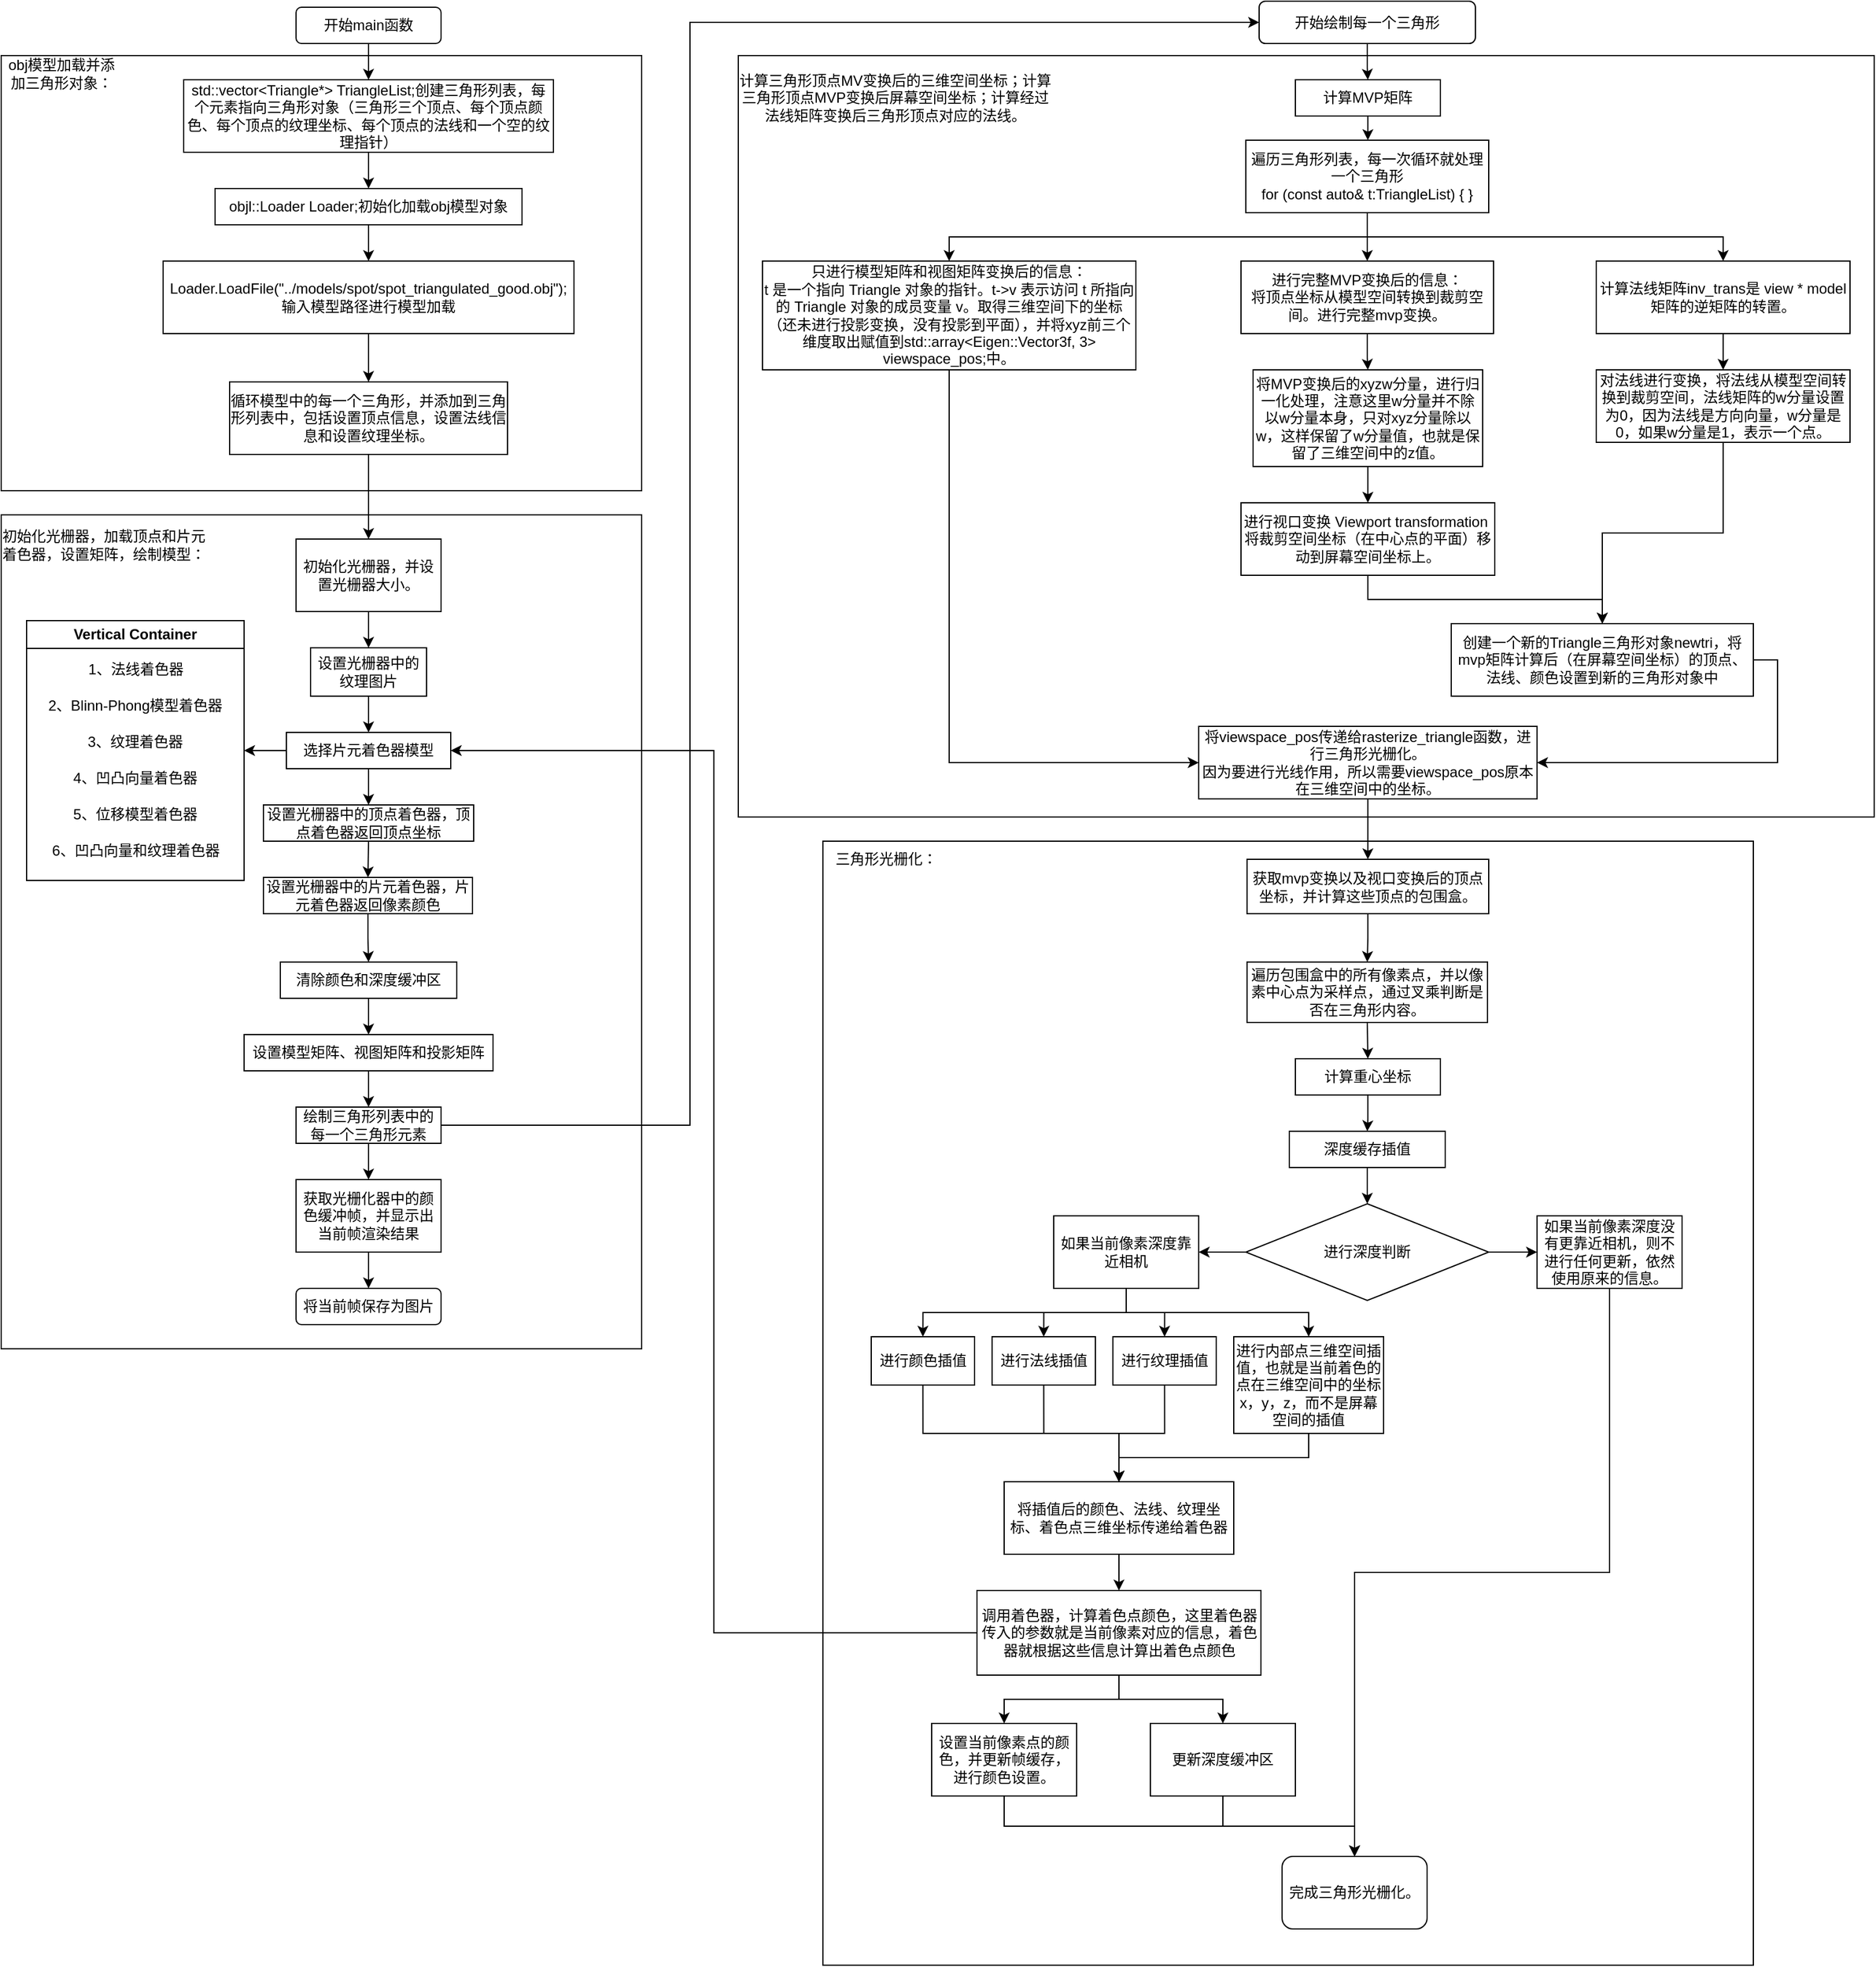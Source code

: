 <mxfile version="24.7.17">
  <diagram name="第 1 页" id="s_1bd77TlR2pcKn1TW20">
    <mxGraphModel dx="2625" dy="1553" grid="1" gridSize="10" guides="1" tooltips="1" connect="1" arrows="1" fold="1" page="1" pageScale="1" pageWidth="827" pageHeight="1169" math="0" shadow="0">
      <root>
        <mxCell id="0" />
        <mxCell id="1" parent="0" />
        <mxCell id="7lfqlSoi9tvCAEJJuLmN-120" value="" style="rounded=0;whiteSpace=wrap;html=1;" parent="1" vertex="1">
          <mxGeometry x="790" y="710" width="770" height="930" as="geometry" />
        </mxCell>
        <mxCell id="7lfqlSoi9tvCAEJJuLmN-125" value="" style="rounded=0;whiteSpace=wrap;html=1;" parent="1" vertex="1">
          <mxGeometry x="720" y="60" width="940" height="630" as="geometry" />
        </mxCell>
        <mxCell id="7lfqlSoi9tvCAEJJuLmN-39" value="" style="rounded=0;whiteSpace=wrap;html=1;" parent="1" vertex="1">
          <mxGeometry x="110" y="440" width="530" height="690" as="geometry" />
        </mxCell>
        <mxCell id="7lfqlSoi9tvCAEJJuLmN-14" value="" style="rounded=0;whiteSpace=wrap;html=1;" parent="1" vertex="1">
          <mxGeometry x="110" y="60" width="530" height="360" as="geometry" />
        </mxCell>
        <mxCell id="7lfqlSoi9tvCAEJJuLmN-7" style="edgeStyle=orthogonalEdgeStyle;rounded=0;orthogonalLoop=1;jettySize=auto;html=1;exitX=0.5;exitY=1;exitDx=0;exitDy=0;entryX=0.5;entryY=0;entryDx=0;entryDy=0;" parent="1" source="7lfqlSoi9tvCAEJJuLmN-4" target="7lfqlSoi9tvCAEJJuLmN-6" edge="1">
          <mxGeometry relative="1" as="geometry" />
        </mxCell>
        <mxCell id="7lfqlSoi9tvCAEJJuLmN-4" value="&lt;p&gt;&lt;span style=&quot;background-color: initial;&quot;&gt;std::vector&amp;lt;Triangle*&amp;gt; TriangleList;&lt;/span&gt;&lt;font face=&quot;Helvetica&quot;&gt;创建三角形列表，每个元素指向三角形对象（三角形三个顶点、每个顶点颜色、每个顶点的纹理坐标、每个顶点的法线和一个空的纹理指针）&lt;/font&gt;&lt;/p&gt;" style="rounded=0;whiteSpace=wrap;html=1;" parent="1" vertex="1">
          <mxGeometry x="261" y="80" width="306" height="60" as="geometry" />
        </mxCell>
        <mxCell id="7lfqlSoi9tvCAEJJuLmN-9" style="edgeStyle=orthogonalEdgeStyle;rounded=0;orthogonalLoop=1;jettySize=auto;html=1;exitX=0.5;exitY=1;exitDx=0;exitDy=0;" parent="1" source="7lfqlSoi9tvCAEJJuLmN-6" target="7lfqlSoi9tvCAEJJuLmN-8" edge="1">
          <mxGeometry relative="1" as="geometry" />
        </mxCell>
        <mxCell id="7lfqlSoi9tvCAEJJuLmN-6" value="objl::Loader Loader;初始化加载obj模型对象" style="rounded=0;whiteSpace=wrap;html=1;" parent="1" vertex="1">
          <mxGeometry x="287" y="170" width="254" height="30" as="geometry" />
        </mxCell>
        <mxCell id="7lfqlSoi9tvCAEJJuLmN-12" style="edgeStyle=orthogonalEdgeStyle;rounded=0;orthogonalLoop=1;jettySize=auto;html=1;exitX=0.5;exitY=1;exitDx=0;exitDy=0;entryX=0.5;entryY=0;entryDx=0;entryDy=0;" parent="1" source="7lfqlSoi9tvCAEJJuLmN-8" target="7lfqlSoi9tvCAEJJuLmN-11" edge="1">
          <mxGeometry relative="1" as="geometry" />
        </mxCell>
        <mxCell id="7lfqlSoi9tvCAEJJuLmN-8" value="Loader.LoadFile(&quot;../models/spot/spot_triangulated_good.obj&quot;);输入模型路径进行模型加载" style="rounded=0;whiteSpace=wrap;html=1;" parent="1" vertex="1">
          <mxGeometry x="244" y="230" width="340" height="60" as="geometry" />
        </mxCell>
        <mxCell id="7lfqlSoi9tvCAEJJuLmN-17" style="edgeStyle=orthogonalEdgeStyle;rounded=0;orthogonalLoop=1;jettySize=auto;html=1;exitX=0.5;exitY=1;exitDx=0;exitDy=0;" parent="1" source="7lfqlSoi9tvCAEJJuLmN-11" target="7lfqlSoi9tvCAEJJuLmN-16" edge="1">
          <mxGeometry relative="1" as="geometry" />
        </mxCell>
        <mxCell id="7lfqlSoi9tvCAEJJuLmN-11" value="循环模型中的每一个三角形，并添加到三角形列表中，包括设置顶点信息，设置法线信息和设置纹理坐标。" style="rounded=0;whiteSpace=wrap;html=1;" parent="1" vertex="1">
          <mxGeometry x="299" y="330" width="230" height="60" as="geometry" />
        </mxCell>
        <mxCell id="7lfqlSoi9tvCAEJJuLmN-15" value="obj模型加载并添加三角形对象：" style="text;html=1;align=center;verticalAlign=middle;whiteSpace=wrap;rounded=0;" parent="1" vertex="1">
          <mxGeometry x="110" y="60" width="100" height="30" as="geometry" />
        </mxCell>
        <mxCell id="7lfqlSoi9tvCAEJJuLmN-20" style="edgeStyle=orthogonalEdgeStyle;rounded=0;orthogonalLoop=1;jettySize=auto;html=1;exitX=0.5;exitY=1;exitDx=0;exitDy=0;entryX=0.5;entryY=0;entryDx=0;entryDy=0;" parent="1" source="7lfqlSoi9tvCAEJJuLmN-16" target="7lfqlSoi9tvCAEJJuLmN-18" edge="1">
          <mxGeometry relative="1" as="geometry" />
        </mxCell>
        <mxCell id="7lfqlSoi9tvCAEJJuLmN-16" value="初始化光栅器，并设置光栅器大小。" style="rounded=0;whiteSpace=wrap;html=1;" parent="1" vertex="1">
          <mxGeometry x="354" y="460" width="120" height="60" as="geometry" />
        </mxCell>
        <mxCell id="7lfqlSoi9tvCAEJJuLmN-22" style="edgeStyle=orthogonalEdgeStyle;rounded=0;orthogonalLoop=1;jettySize=auto;html=1;exitX=0.5;exitY=1;exitDx=0;exitDy=0;entryX=0.5;entryY=0;entryDx=0;entryDy=0;" parent="1" source="7lfqlSoi9tvCAEJJuLmN-18" target="7lfqlSoi9tvCAEJJuLmN-21" edge="1">
          <mxGeometry relative="1" as="geometry" />
        </mxCell>
        <mxCell id="7lfqlSoi9tvCAEJJuLmN-18" value="设置光栅器中的纹理图片" style="rounded=0;whiteSpace=wrap;html=1;" parent="1" vertex="1">
          <mxGeometry x="366" y="550" width="96" height="40" as="geometry" />
        </mxCell>
        <mxCell id="7lfqlSoi9tvCAEJJuLmN-24" style="edgeStyle=orthogonalEdgeStyle;rounded=0;orthogonalLoop=1;jettySize=auto;html=1;exitX=0.5;exitY=1;exitDx=0;exitDy=0;entryX=0.5;entryY=0;entryDx=0;entryDy=0;" parent="1" source="7lfqlSoi9tvCAEJJuLmN-21" target="7lfqlSoi9tvCAEJJuLmN-23" edge="1">
          <mxGeometry relative="1" as="geometry" />
        </mxCell>
        <mxCell id="cPu3yyrcznolYxdvt_CS-10" style="edgeStyle=orthogonalEdgeStyle;rounded=0;orthogonalLoop=1;jettySize=auto;html=1;exitX=0;exitY=0.5;exitDx=0;exitDy=0;entryX=1;entryY=0.5;entryDx=0;entryDy=0;" edge="1" parent="1" source="7lfqlSoi9tvCAEJJuLmN-21" target="cPu3yyrcznolYxdvt_CS-1">
          <mxGeometry relative="1" as="geometry" />
        </mxCell>
        <mxCell id="7lfqlSoi9tvCAEJJuLmN-21" value="选择片元着色器模型" style="rounded=0;whiteSpace=wrap;html=1;" parent="1" vertex="1">
          <mxGeometry x="346" y="620" width="136" height="30" as="geometry" />
        </mxCell>
        <mxCell id="7lfqlSoi9tvCAEJJuLmN-26" style="edgeStyle=orthogonalEdgeStyle;rounded=0;orthogonalLoop=1;jettySize=auto;html=1;exitX=0.5;exitY=1;exitDx=0;exitDy=0;entryX=0.5;entryY=0;entryDx=0;entryDy=0;" parent="1" source="7lfqlSoi9tvCAEJJuLmN-23" target="7lfqlSoi9tvCAEJJuLmN-25" edge="1">
          <mxGeometry relative="1" as="geometry" />
        </mxCell>
        <mxCell id="7lfqlSoi9tvCAEJJuLmN-23" value="设置光栅器中的顶点着色器，顶点着色器返回顶点坐标" style="rounded=0;whiteSpace=wrap;html=1;" parent="1" vertex="1">
          <mxGeometry x="327" y="680" width="174" height="30" as="geometry" />
        </mxCell>
        <mxCell id="7lfqlSoi9tvCAEJJuLmN-28" style="edgeStyle=orthogonalEdgeStyle;rounded=0;orthogonalLoop=1;jettySize=auto;html=1;exitX=0.5;exitY=1;exitDx=0;exitDy=0;entryX=0.5;entryY=0;entryDx=0;entryDy=0;" parent="1" source="7lfqlSoi9tvCAEJJuLmN-25" target="7lfqlSoi9tvCAEJJuLmN-27" edge="1">
          <mxGeometry relative="1" as="geometry" />
        </mxCell>
        <mxCell id="7lfqlSoi9tvCAEJJuLmN-25" value="设置光栅器中的片元着色器，片元着色器返回像素颜色" style="rounded=0;whiteSpace=wrap;html=1;" parent="1" vertex="1">
          <mxGeometry x="327" y="740" width="173" height="30" as="geometry" />
        </mxCell>
        <mxCell id="7lfqlSoi9tvCAEJJuLmN-30" style="edgeStyle=orthogonalEdgeStyle;rounded=0;orthogonalLoop=1;jettySize=auto;html=1;exitX=0.5;exitY=1;exitDx=0;exitDy=0;entryX=0.5;entryY=0;entryDx=0;entryDy=0;" parent="1" source="7lfqlSoi9tvCAEJJuLmN-27" target="7lfqlSoi9tvCAEJJuLmN-29" edge="1">
          <mxGeometry relative="1" as="geometry" />
        </mxCell>
        <mxCell id="7lfqlSoi9tvCAEJJuLmN-27" value="清除颜色和深度缓冲区" style="rounded=0;whiteSpace=wrap;html=1;" parent="1" vertex="1">
          <mxGeometry x="341" y="810" width="146" height="30" as="geometry" />
        </mxCell>
        <mxCell id="7lfqlSoi9tvCAEJJuLmN-33" style="edgeStyle=orthogonalEdgeStyle;rounded=0;orthogonalLoop=1;jettySize=auto;html=1;exitX=0.5;exitY=1;exitDx=0;exitDy=0;" parent="1" source="7lfqlSoi9tvCAEJJuLmN-29" target="7lfqlSoi9tvCAEJJuLmN-32" edge="1">
          <mxGeometry relative="1" as="geometry" />
        </mxCell>
        <mxCell id="7lfqlSoi9tvCAEJJuLmN-29" value="设置模型矩阵、视图矩阵和投影矩阵" style="rounded=0;whiteSpace=wrap;html=1;" parent="1" vertex="1">
          <mxGeometry x="311" y="870" width="206" height="30" as="geometry" />
        </mxCell>
        <mxCell id="7lfqlSoi9tvCAEJJuLmN-31" style="edgeStyle=orthogonalEdgeStyle;rounded=0;orthogonalLoop=1;jettySize=auto;html=1;exitX=0.5;exitY=1;exitDx=0;exitDy=0;" parent="1" source="7lfqlSoi9tvCAEJJuLmN-27" target="7lfqlSoi9tvCAEJJuLmN-27" edge="1">
          <mxGeometry relative="1" as="geometry" />
        </mxCell>
        <mxCell id="7lfqlSoi9tvCAEJJuLmN-35" style="edgeStyle=orthogonalEdgeStyle;rounded=0;orthogonalLoop=1;jettySize=auto;html=1;exitX=0.5;exitY=1;exitDx=0;exitDy=0;entryX=0.5;entryY=0;entryDx=0;entryDy=0;" parent="1" source="7lfqlSoi9tvCAEJJuLmN-32" target="7lfqlSoi9tvCAEJJuLmN-34" edge="1">
          <mxGeometry relative="1" as="geometry" />
        </mxCell>
        <mxCell id="7lfqlSoi9tvCAEJJuLmN-123" style="edgeStyle=orthogonalEdgeStyle;rounded=0;orthogonalLoop=1;jettySize=auto;html=1;exitX=1;exitY=0.5;exitDx=0;exitDy=0;entryX=0;entryY=0.5;entryDx=0;entryDy=0;" parent="1" source="7lfqlSoi9tvCAEJJuLmN-32" target="7lfqlSoi9tvCAEJJuLmN-122" edge="1">
          <mxGeometry relative="1" as="geometry">
            <Array as="points">
              <mxPoint x="680" y="945" />
              <mxPoint x="680" y="32" />
            </Array>
          </mxGeometry>
        </mxCell>
        <mxCell id="7lfqlSoi9tvCAEJJuLmN-32" value="绘制三角形列表中的每一个三角形元素" style="rounded=0;whiteSpace=wrap;html=1;" parent="1" vertex="1">
          <mxGeometry x="354" y="930" width="120" height="30" as="geometry" />
        </mxCell>
        <mxCell id="7lfqlSoi9tvCAEJJuLmN-37" style="edgeStyle=orthogonalEdgeStyle;rounded=0;orthogonalLoop=1;jettySize=auto;html=1;exitX=0.5;exitY=1;exitDx=0;exitDy=0;entryX=0.5;entryY=0;entryDx=0;entryDy=0;" parent="1" source="7lfqlSoi9tvCAEJJuLmN-34" target="7lfqlSoi9tvCAEJJuLmN-36" edge="1">
          <mxGeometry relative="1" as="geometry" />
        </mxCell>
        <mxCell id="7lfqlSoi9tvCAEJJuLmN-34" value="获取光栅化器中的颜色缓冲帧，并显示出当前帧渲染结果" style="rounded=0;whiteSpace=wrap;html=1;" parent="1" vertex="1">
          <mxGeometry x="354" y="990" width="120" height="60" as="geometry" />
        </mxCell>
        <mxCell id="7lfqlSoi9tvCAEJJuLmN-36" value="将当前帧保存为图片" style="rounded=1;whiteSpace=wrap;html=1;" parent="1" vertex="1">
          <mxGeometry x="354" y="1080" width="120" height="30" as="geometry" />
        </mxCell>
        <mxCell id="7lfqlSoi9tvCAEJJuLmN-40" value="初始化光栅器，加载顶点和片元着色器，设置矩阵，绘制模型：" style="text;html=1;align=center;verticalAlign=middle;whiteSpace=wrap;rounded=0;" parent="1" vertex="1">
          <mxGeometry x="110" y="440" width="170" height="50" as="geometry" />
        </mxCell>
        <mxCell id="7lfqlSoi9tvCAEJJuLmN-43" style="edgeStyle=orthogonalEdgeStyle;rounded=0;orthogonalLoop=1;jettySize=auto;html=1;exitX=0.5;exitY=1;exitDx=0;exitDy=0;" parent="1" source="7lfqlSoi9tvCAEJJuLmN-41" target="7lfqlSoi9tvCAEJJuLmN-4" edge="1">
          <mxGeometry relative="1" as="geometry" />
        </mxCell>
        <mxCell id="7lfqlSoi9tvCAEJJuLmN-41" value="开始main函数" style="rounded=1;whiteSpace=wrap;html=1;" parent="1" vertex="1">
          <mxGeometry x="354" y="20" width="120" height="30" as="geometry" />
        </mxCell>
        <mxCell id="7lfqlSoi9tvCAEJJuLmN-118" style="edgeStyle=orthogonalEdgeStyle;rounded=0;orthogonalLoop=1;jettySize=auto;html=1;exitX=0.5;exitY=1;exitDx=0;exitDy=0;" parent="1" source="7lfqlSoi9tvCAEJJuLmN-44" target="7lfqlSoi9tvCAEJJuLmN-45" edge="1">
          <mxGeometry relative="1" as="geometry" />
        </mxCell>
        <mxCell id="7lfqlSoi9tvCAEJJuLmN-44" value="计算MVP矩阵" style="rounded=0;whiteSpace=wrap;html=1;" parent="1" vertex="1">
          <mxGeometry x="1181" y="80" width="120" height="30" as="geometry" />
        </mxCell>
        <mxCell id="7lfqlSoi9tvCAEJJuLmN-48" style="edgeStyle=orthogonalEdgeStyle;rounded=0;orthogonalLoop=1;jettySize=auto;html=1;exitX=0.5;exitY=1;exitDx=0;exitDy=0;entryX=0.5;entryY=0;entryDx=0;entryDy=0;" parent="1" source="7lfqlSoi9tvCAEJJuLmN-45" target="7lfqlSoi9tvCAEJJuLmN-47" edge="1">
          <mxGeometry relative="1" as="geometry" />
        </mxCell>
        <mxCell id="7lfqlSoi9tvCAEJJuLmN-59" style="edgeStyle=orthogonalEdgeStyle;rounded=0;orthogonalLoop=1;jettySize=auto;html=1;exitX=0.5;exitY=1;exitDx=0;exitDy=0;entryX=0.5;entryY=0;entryDx=0;entryDy=0;" parent="1" source="7lfqlSoi9tvCAEJJuLmN-45" target="7lfqlSoi9tvCAEJJuLmN-53" edge="1">
          <mxGeometry relative="1" as="geometry" />
        </mxCell>
        <mxCell id="7lfqlSoi9tvCAEJJuLmN-60" style="edgeStyle=orthogonalEdgeStyle;rounded=0;orthogonalLoop=1;jettySize=auto;html=1;exitX=0.5;exitY=1;exitDx=0;exitDy=0;entryX=0.5;entryY=0;entryDx=0;entryDy=0;" parent="1" source="7lfqlSoi9tvCAEJJuLmN-45" target="7lfqlSoi9tvCAEJJuLmN-49" edge="1">
          <mxGeometry relative="1" as="geometry" />
        </mxCell>
        <mxCell id="7lfqlSoi9tvCAEJJuLmN-45" value="遍历三角形列表，每一次循环就处理一个三角形&lt;div&gt;for (const auto&amp;amp; t:TriangleList) { }&lt;br&gt;&lt;/div&gt;" style="rounded=0;whiteSpace=wrap;html=1;" parent="1" vertex="1">
          <mxGeometry x="1140" y="130" width="201" height="60" as="geometry" />
        </mxCell>
        <mxCell id="7lfqlSoi9tvCAEJJuLmN-73" style="edgeStyle=orthogonalEdgeStyle;rounded=0;orthogonalLoop=1;jettySize=auto;html=1;exitX=1;exitY=0.5;exitDx=0;exitDy=0;entryX=1;entryY=0.5;entryDx=0;entryDy=0;" parent="1" source="7lfqlSoi9tvCAEJJuLmN-46" target="7lfqlSoi9tvCAEJJuLmN-70" edge="1">
          <mxGeometry relative="1" as="geometry" />
        </mxCell>
        <mxCell id="7lfqlSoi9tvCAEJJuLmN-46" value="创建一个新的Triangle三角形对象newtri，将mvp矩阵计算后（在屏幕空间坐标）的顶点、法线、颜色设置到新的三角形对象中" style="rounded=0;whiteSpace=wrap;html=1;" parent="1" vertex="1">
          <mxGeometry x="1310" y="530" width="250" height="60" as="geometry" />
        </mxCell>
        <mxCell id="7lfqlSoi9tvCAEJJuLmN-71" style="edgeStyle=orthogonalEdgeStyle;rounded=0;orthogonalLoop=1;jettySize=auto;html=1;exitX=0.5;exitY=1;exitDx=0;exitDy=0;entryX=0;entryY=0.5;entryDx=0;entryDy=0;" parent="1" source="7lfqlSoi9tvCAEJJuLmN-47" target="7lfqlSoi9tvCAEJJuLmN-70" edge="1">
          <mxGeometry relative="1" as="geometry" />
        </mxCell>
        <mxCell id="7lfqlSoi9tvCAEJJuLmN-47" value="只进行模型矩阵和视图矩阵变换后的信息：&lt;br&gt;t 是一个指向 Triangle 对象的指针。t-&amp;gt;v 表示访问 t 所指向的 Triangle 对象的成员变量 v。取得三维空间下的坐标（还未进行投影变换，没有投影到平面），并将xyz前三个维度取出赋值到std::array&amp;lt;Eigen::Vector3f, 3&amp;gt; viewspace_pos;中。" style="rounded=0;whiteSpace=wrap;html=1;" parent="1" vertex="1">
          <mxGeometry x="740" y="230" width="309" height="90" as="geometry" />
        </mxCell>
        <mxCell id="7lfqlSoi9tvCAEJJuLmN-61" style="edgeStyle=orthogonalEdgeStyle;rounded=0;orthogonalLoop=1;jettySize=auto;html=1;exitX=0.5;exitY=1;exitDx=0;exitDy=0;" parent="1" source="7lfqlSoi9tvCAEJJuLmN-49" target="7lfqlSoi9tvCAEJJuLmN-51" edge="1">
          <mxGeometry relative="1" as="geometry" />
        </mxCell>
        <mxCell id="7lfqlSoi9tvCAEJJuLmN-49" value="进行完整MVP变换后的信息：&lt;br&gt;将顶点坐标从模型空间转换到裁剪空间。进行完整mvp变换。" style="rounded=0;whiteSpace=wrap;html=1;" parent="1" vertex="1">
          <mxGeometry x="1136" y="230" width="209" height="60" as="geometry" />
        </mxCell>
        <mxCell id="7lfqlSoi9tvCAEJJuLmN-65" style="edgeStyle=orthogonalEdgeStyle;rounded=0;orthogonalLoop=1;jettySize=auto;html=1;exitX=0.5;exitY=1;exitDx=0;exitDy=0;entryX=0.5;entryY=0;entryDx=0;entryDy=0;" parent="1" source="7lfqlSoi9tvCAEJJuLmN-51" target="7lfqlSoi9tvCAEJJuLmN-64" edge="1">
          <mxGeometry relative="1" as="geometry" />
        </mxCell>
        <mxCell id="7lfqlSoi9tvCAEJJuLmN-51" value="将MVP变换后的xyzw分量，进行归一化处理，注意这里w分量并不除以w分量本身，只对xyz分量除以w，这样保留了w分量值，也就是保留了三维空间中的z值。" style="rounded=0;whiteSpace=wrap;html=1;" parent="1" vertex="1">
          <mxGeometry x="1146" y="320" width="190" height="80" as="geometry" />
        </mxCell>
        <mxCell id="7lfqlSoi9tvCAEJJuLmN-63" style="edgeStyle=orthogonalEdgeStyle;rounded=0;orthogonalLoop=1;jettySize=auto;html=1;exitX=0.5;exitY=1;exitDx=0;exitDy=0;" parent="1" source="7lfqlSoi9tvCAEJJuLmN-53" target="7lfqlSoi9tvCAEJJuLmN-55" edge="1">
          <mxGeometry relative="1" as="geometry" />
        </mxCell>
        <mxCell id="7lfqlSoi9tvCAEJJuLmN-53" value="计算法线矩阵inv_trans是 view * model 矩阵的逆矩阵的转置。" style="rounded=0;whiteSpace=wrap;html=1;" parent="1" vertex="1">
          <mxGeometry x="1430" y="230" width="210" height="60" as="geometry" />
        </mxCell>
        <mxCell id="7lfqlSoi9tvCAEJJuLmN-69" style="edgeStyle=orthogonalEdgeStyle;rounded=0;orthogonalLoop=1;jettySize=auto;html=1;exitX=0.5;exitY=1;exitDx=0;exitDy=0;entryX=0.5;entryY=0;entryDx=0;entryDy=0;" parent="1" source="7lfqlSoi9tvCAEJJuLmN-55" target="7lfqlSoi9tvCAEJJuLmN-46" edge="1">
          <mxGeometry relative="1" as="geometry" />
        </mxCell>
        <mxCell id="7lfqlSoi9tvCAEJJuLmN-55" value="对法线进行变换，将法线从模型空间转换到裁剪空间，法线矩阵的w分量设置为0，因为法线是方向向量，w分量是0，如果w分量是1，表示一个点。" style="rounded=0;whiteSpace=wrap;html=1;" parent="1" vertex="1">
          <mxGeometry x="1430" y="320" width="210" height="60" as="geometry" />
        </mxCell>
        <mxCell id="7lfqlSoi9tvCAEJJuLmN-66" style="edgeStyle=orthogonalEdgeStyle;rounded=0;orthogonalLoop=1;jettySize=auto;html=1;exitX=0.5;exitY=1;exitDx=0;exitDy=0;" parent="1" source="7lfqlSoi9tvCAEJJuLmN-64" target="7lfqlSoi9tvCAEJJuLmN-46" edge="1">
          <mxGeometry relative="1" as="geometry" />
        </mxCell>
        <mxCell id="7lfqlSoi9tvCAEJJuLmN-64" value="进行视口变换 Viewport transformation&amp;nbsp;&lt;div&gt;将裁剪空间坐标（在中心点的平面）移动到屏幕空间坐标上。&lt;/div&gt;" style="rounded=0;whiteSpace=wrap;html=1;" parent="1" vertex="1">
          <mxGeometry x="1136" y="430" width="210" height="60" as="geometry" />
        </mxCell>
        <mxCell id="7lfqlSoi9tvCAEJJuLmN-75" style="edgeStyle=orthogonalEdgeStyle;rounded=0;orthogonalLoop=1;jettySize=auto;html=1;exitX=0.5;exitY=1;exitDx=0;exitDy=0;entryX=0.5;entryY=0;entryDx=0;entryDy=0;" parent="1" source="7lfqlSoi9tvCAEJJuLmN-70" target="7lfqlSoi9tvCAEJJuLmN-74" edge="1">
          <mxGeometry relative="1" as="geometry" />
        </mxCell>
        <mxCell id="7lfqlSoi9tvCAEJJuLmN-70" value="将viewspace_pos传递给rasterize_triangle函数，进行三角形光栅化。&lt;div&gt;因为要进行光线作用，所以需要viewspace_pos原本在三维空间中的坐标。&lt;/div&gt;" style="rounded=0;whiteSpace=wrap;html=1;" parent="1" vertex="1">
          <mxGeometry x="1101" y="615" width="280" height="60" as="geometry" />
        </mxCell>
        <mxCell id="7lfqlSoi9tvCAEJJuLmN-78" style="edgeStyle=orthogonalEdgeStyle;rounded=0;orthogonalLoop=1;jettySize=auto;html=1;exitX=0.5;exitY=1;exitDx=0;exitDy=0;" parent="1" source="7lfqlSoi9tvCAEJJuLmN-74" target="7lfqlSoi9tvCAEJJuLmN-77" edge="1">
          <mxGeometry relative="1" as="geometry" />
        </mxCell>
        <mxCell id="7lfqlSoi9tvCAEJJuLmN-74" value="获取mvp变换以及视口变换后的顶点坐标，并计算这些顶点的包围盒。" style="rounded=0;whiteSpace=wrap;html=1;" parent="1" vertex="1">
          <mxGeometry x="1141" y="725" width="200" height="45" as="geometry" />
        </mxCell>
        <mxCell id="7lfqlSoi9tvCAEJJuLmN-80" style="edgeStyle=orthogonalEdgeStyle;rounded=0;orthogonalLoop=1;jettySize=auto;html=1;exitX=0.5;exitY=1;exitDx=0;exitDy=0;entryX=0.5;entryY=0;entryDx=0;entryDy=0;" parent="1" source="7lfqlSoi9tvCAEJJuLmN-77" target="7lfqlSoi9tvCAEJJuLmN-79" edge="1">
          <mxGeometry relative="1" as="geometry" />
        </mxCell>
        <mxCell id="7lfqlSoi9tvCAEJJuLmN-77" value="遍历包围盒中的所有像素点，并以像素中心点为采样点，通过叉乘判断是否在三角形内容。" style="rounded=0;whiteSpace=wrap;html=1;" parent="1" vertex="1">
          <mxGeometry x="1141" y="810" width="199" height="50" as="geometry" />
        </mxCell>
        <mxCell id="7lfqlSoi9tvCAEJJuLmN-83" style="edgeStyle=orthogonalEdgeStyle;rounded=0;orthogonalLoop=1;jettySize=auto;html=1;exitX=0.5;exitY=1;exitDx=0;exitDy=0;" parent="1" source="7lfqlSoi9tvCAEJJuLmN-79" target="7lfqlSoi9tvCAEJJuLmN-81" edge="1">
          <mxGeometry relative="1" as="geometry" />
        </mxCell>
        <mxCell id="7lfqlSoi9tvCAEJJuLmN-79" value="计算重心坐标" style="rounded=0;whiteSpace=wrap;html=1;" parent="1" vertex="1">
          <mxGeometry x="1181" y="890" width="120" height="30" as="geometry" />
        </mxCell>
        <mxCell id="7lfqlSoi9tvCAEJJuLmN-86" style="edgeStyle=orthogonalEdgeStyle;rounded=0;orthogonalLoop=1;jettySize=auto;html=1;exitX=0.5;exitY=1;exitDx=0;exitDy=0;entryX=0.5;entryY=0;entryDx=0;entryDy=0;" parent="1" source="7lfqlSoi9tvCAEJJuLmN-81" target="7lfqlSoi9tvCAEJJuLmN-84" edge="1">
          <mxGeometry relative="1" as="geometry" />
        </mxCell>
        <mxCell id="7lfqlSoi9tvCAEJJuLmN-81" value="深度缓存插值" style="rounded=0;whiteSpace=wrap;html=1;" parent="1" vertex="1">
          <mxGeometry x="1176" y="950" width="129" height="30" as="geometry" />
        </mxCell>
        <mxCell id="7lfqlSoi9tvCAEJJuLmN-87" style="edgeStyle=orthogonalEdgeStyle;rounded=0;orthogonalLoop=1;jettySize=auto;html=1;exitX=0;exitY=0.5;exitDx=0;exitDy=0;entryX=1;entryY=0.5;entryDx=0;entryDy=0;" parent="1" source="7lfqlSoi9tvCAEJJuLmN-84" target="7lfqlSoi9tvCAEJJuLmN-85" edge="1">
          <mxGeometry relative="1" as="geometry" />
        </mxCell>
        <mxCell id="7lfqlSoi9tvCAEJJuLmN-89" style="edgeStyle=orthogonalEdgeStyle;rounded=0;orthogonalLoop=1;jettySize=auto;html=1;exitX=1;exitY=0.5;exitDx=0;exitDy=0;entryX=0;entryY=0.5;entryDx=0;entryDy=0;" parent="1" source="7lfqlSoi9tvCAEJJuLmN-84" target="7lfqlSoi9tvCAEJJuLmN-88" edge="1">
          <mxGeometry relative="1" as="geometry" />
        </mxCell>
        <mxCell id="7lfqlSoi9tvCAEJJuLmN-84" value="进行深度判断" style="rhombus;whiteSpace=wrap;html=1;" parent="1" vertex="1">
          <mxGeometry x="1140" y="1010" width="201" height="80" as="geometry" />
        </mxCell>
        <mxCell id="7lfqlSoi9tvCAEJJuLmN-96" style="edgeStyle=orthogonalEdgeStyle;rounded=0;orthogonalLoop=1;jettySize=auto;html=1;exitX=0.5;exitY=1;exitDx=0;exitDy=0;entryX=0.5;entryY=0;entryDx=0;entryDy=0;" parent="1" source="7lfqlSoi9tvCAEJJuLmN-85" target="7lfqlSoi9tvCAEJJuLmN-90" edge="1">
          <mxGeometry relative="1" as="geometry" />
        </mxCell>
        <mxCell id="7lfqlSoi9tvCAEJJuLmN-97" style="edgeStyle=orthogonalEdgeStyle;rounded=0;orthogonalLoop=1;jettySize=auto;html=1;exitX=0.5;exitY=1;exitDx=0;exitDy=0;entryX=0.5;entryY=0;entryDx=0;entryDy=0;" parent="1" source="7lfqlSoi9tvCAEJJuLmN-85" target="7lfqlSoi9tvCAEJJuLmN-92" edge="1">
          <mxGeometry relative="1" as="geometry" />
        </mxCell>
        <mxCell id="7lfqlSoi9tvCAEJJuLmN-98" style="edgeStyle=orthogonalEdgeStyle;rounded=0;orthogonalLoop=1;jettySize=auto;html=1;exitX=0.5;exitY=1;exitDx=0;exitDy=0;entryX=0.5;entryY=0;entryDx=0;entryDy=0;" parent="1" source="7lfqlSoi9tvCAEJJuLmN-85" target="7lfqlSoi9tvCAEJJuLmN-93" edge="1">
          <mxGeometry relative="1" as="geometry" />
        </mxCell>
        <mxCell id="7lfqlSoi9tvCAEJJuLmN-99" style="edgeStyle=orthogonalEdgeStyle;rounded=0;orthogonalLoop=1;jettySize=auto;html=1;exitX=0.5;exitY=1;exitDx=0;exitDy=0;entryX=0.5;entryY=0;entryDx=0;entryDy=0;" parent="1" source="7lfqlSoi9tvCAEJJuLmN-85" target="7lfqlSoi9tvCAEJJuLmN-94" edge="1">
          <mxGeometry relative="1" as="geometry" />
        </mxCell>
        <mxCell id="7lfqlSoi9tvCAEJJuLmN-85" value="如果当前像素深度靠近相机" style="rounded=0;whiteSpace=wrap;html=1;" parent="1" vertex="1">
          <mxGeometry x="981" y="1020" width="120" height="60" as="geometry" />
        </mxCell>
        <mxCell id="7lfqlSoi9tvCAEJJuLmN-117" style="edgeStyle=orthogonalEdgeStyle;rounded=0;orthogonalLoop=1;jettySize=auto;html=1;exitX=0.5;exitY=1;exitDx=0;exitDy=0;" parent="1" source="7lfqlSoi9tvCAEJJuLmN-88" target="7lfqlSoi9tvCAEJJuLmN-114" edge="1">
          <mxGeometry relative="1" as="geometry" />
        </mxCell>
        <mxCell id="7lfqlSoi9tvCAEJJuLmN-88" value="如果当前像素深度没有更靠近相机，则不进行任何更新，依然使用原来的信息。" style="rounded=0;whiteSpace=wrap;html=1;" parent="1" vertex="1">
          <mxGeometry x="1381" y="1020" width="120" height="60" as="geometry" />
        </mxCell>
        <mxCell id="7lfqlSoi9tvCAEJJuLmN-100" style="edgeStyle=orthogonalEdgeStyle;rounded=0;orthogonalLoop=1;jettySize=auto;html=1;exitX=0.5;exitY=1;exitDx=0;exitDy=0;entryX=0.5;entryY=0;entryDx=0;entryDy=0;" parent="1" source="7lfqlSoi9tvCAEJJuLmN-90" target="7lfqlSoi9tvCAEJJuLmN-95" edge="1">
          <mxGeometry relative="1" as="geometry" />
        </mxCell>
        <mxCell id="7lfqlSoi9tvCAEJJuLmN-90" value="进行颜色插值" style="rounded=0;whiteSpace=wrap;html=1;" parent="1" vertex="1">
          <mxGeometry x="830" y="1120" width="85.5" height="40" as="geometry" />
        </mxCell>
        <mxCell id="7lfqlSoi9tvCAEJJuLmN-101" style="edgeStyle=orthogonalEdgeStyle;rounded=0;orthogonalLoop=1;jettySize=auto;html=1;exitX=0.5;exitY=1;exitDx=0;exitDy=0;entryX=0.5;entryY=0;entryDx=0;entryDy=0;" parent="1" source="7lfqlSoi9tvCAEJJuLmN-92" target="7lfqlSoi9tvCAEJJuLmN-95" edge="1">
          <mxGeometry relative="1" as="geometry" />
        </mxCell>
        <mxCell id="7lfqlSoi9tvCAEJJuLmN-92" value="进行法线插值" style="rounded=0;whiteSpace=wrap;html=1;" parent="1" vertex="1">
          <mxGeometry x="930" y="1120" width="85.5" height="40" as="geometry" />
        </mxCell>
        <mxCell id="7lfqlSoi9tvCAEJJuLmN-102" style="edgeStyle=orthogonalEdgeStyle;rounded=0;orthogonalLoop=1;jettySize=auto;html=1;exitX=0.5;exitY=1;exitDx=0;exitDy=0;" parent="1" source="7lfqlSoi9tvCAEJJuLmN-93" target="7lfqlSoi9tvCAEJJuLmN-95" edge="1">
          <mxGeometry relative="1" as="geometry" />
        </mxCell>
        <mxCell id="7lfqlSoi9tvCAEJJuLmN-93" value="进行纹理插值" style="rounded=0;whiteSpace=wrap;html=1;" parent="1" vertex="1">
          <mxGeometry x="1030" y="1120" width="85.5" height="40" as="geometry" />
        </mxCell>
        <mxCell id="7lfqlSoi9tvCAEJJuLmN-103" style="edgeStyle=orthogonalEdgeStyle;rounded=0;orthogonalLoop=1;jettySize=auto;html=1;exitX=0.5;exitY=1;exitDx=0;exitDy=0;" parent="1" source="7lfqlSoi9tvCAEJJuLmN-94" target="7lfqlSoi9tvCAEJJuLmN-95" edge="1">
          <mxGeometry relative="1" as="geometry" />
        </mxCell>
        <mxCell id="7lfqlSoi9tvCAEJJuLmN-94" value="进行内部点三维空间插值，也就是当前着色的点在三维空间中的坐标x，y，z，而不是屏幕空间的插值" style="rounded=0;whiteSpace=wrap;html=1;" parent="1" vertex="1">
          <mxGeometry x="1130" y="1120" width="124" height="80" as="geometry" />
        </mxCell>
        <mxCell id="7lfqlSoi9tvCAEJJuLmN-105" style="edgeStyle=orthogonalEdgeStyle;rounded=0;orthogonalLoop=1;jettySize=auto;html=1;exitX=0.5;exitY=1;exitDx=0;exitDy=0;entryX=0.5;entryY=0;entryDx=0;entryDy=0;" parent="1" source="7lfqlSoi9tvCAEJJuLmN-95" target="7lfqlSoi9tvCAEJJuLmN-104" edge="1">
          <mxGeometry relative="1" as="geometry" />
        </mxCell>
        <mxCell id="7lfqlSoi9tvCAEJJuLmN-95" value="将插值后的颜色、法线、纹理坐标、着色点三维坐标传递给着色器" style="rounded=0;whiteSpace=wrap;html=1;" parent="1" vertex="1">
          <mxGeometry x="940" y="1240" width="190" height="60" as="geometry" />
        </mxCell>
        <mxCell id="7lfqlSoi9tvCAEJJuLmN-107" style="edgeStyle=orthogonalEdgeStyle;rounded=0;orthogonalLoop=1;jettySize=auto;html=1;exitX=0;exitY=0.5;exitDx=0;exitDy=0;entryX=1;entryY=0.5;entryDx=0;entryDy=0;" parent="1" source="7lfqlSoi9tvCAEJJuLmN-104" target="7lfqlSoi9tvCAEJJuLmN-21" edge="1">
          <mxGeometry relative="1" as="geometry" />
        </mxCell>
        <mxCell id="7lfqlSoi9tvCAEJJuLmN-110" style="edgeStyle=orthogonalEdgeStyle;rounded=0;orthogonalLoop=1;jettySize=auto;html=1;exitX=0.5;exitY=1;exitDx=0;exitDy=0;entryX=0.5;entryY=0;entryDx=0;entryDy=0;" parent="1" source="7lfqlSoi9tvCAEJJuLmN-104" target="7lfqlSoi9tvCAEJJuLmN-109" edge="1">
          <mxGeometry relative="1" as="geometry" />
        </mxCell>
        <mxCell id="7lfqlSoi9tvCAEJJuLmN-112" style="edgeStyle=orthogonalEdgeStyle;rounded=0;orthogonalLoop=1;jettySize=auto;html=1;exitX=0.5;exitY=1;exitDx=0;exitDy=0;entryX=0.5;entryY=0;entryDx=0;entryDy=0;" parent="1" source="7lfqlSoi9tvCAEJJuLmN-104" target="7lfqlSoi9tvCAEJJuLmN-111" edge="1">
          <mxGeometry relative="1" as="geometry" />
        </mxCell>
        <mxCell id="7lfqlSoi9tvCAEJJuLmN-104" value="调用着色器，计算着色点颜色，这里着色器传入的参数就是当前像素对应的信息，着色器就根据这些信息计算出着色点颜色" style="rounded=0;whiteSpace=wrap;html=1;" parent="1" vertex="1">
          <mxGeometry x="917.5" y="1330" width="235" height="70" as="geometry" />
        </mxCell>
        <mxCell id="7lfqlSoi9tvCAEJJuLmN-115" style="edgeStyle=orthogonalEdgeStyle;rounded=0;orthogonalLoop=1;jettySize=auto;html=1;exitX=0.5;exitY=1;exitDx=0;exitDy=0;entryX=0.5;entryY=0;entryDx=0;entryDy=0;" parent="1" source="7lfqlSoi9tvCAEJJuLmN-109" target="7lfqlSoi9tvCAEJJuLmN-114" edge="1">
          <mxGeometry relative="1" as="geometry" />
        </mxCell>
        <mxCell id="7lfqlSoi9tvCAEJJuLmN-109" value="设置当前像素点的颜色，并更新帧缓存，进行颜色设置。" style="rounded=0;whiteSpace=wrap;html=1;" parent="1" vertex="1">
          <mxGeometry x="880" y="1440" width="120" height="60" as="geometry" />
        </mxCell>
        <mxCell id="7lfqlSoi9tvCAEJJuLmN-116" style="edgeStyle=orthogonalEdgeStyle;rounded=0;orthogonalLoop=1;jettySize=auto;html=1;exitX=0.5;exitY=1;exitDx=0;exitDy=0;" parent="1" source="7lfqlSoi9tvCAEJJuLmN-111" target="7lfqlSoi9tvCAEJJuLmN-114" edge="1">
          <mxGeometry relative="1" as="geometry" />
        </mxCell>
        <mxCell id="7lfqlSoi9tvCAEJJuLmN-111" value="更新深度缓冲区" style="rounded=0;whiteSpace=wrap;html=1;" parent="1" vertex="1">
          <mxGeometry x="1061" y="1440" width="120" height="60" as="geometry" />
        </mxCell>
        <mxCell id="7lfqlSoi9tvCAEJJuLmN-114" value="完成三角形光栅化。" style="rounded=1;whiteSpace=wrap;html=1;" parent="1" vertex="1">
          <mxGeometry x="1170" y="1550" width="120" height="60" as="geometry" />
        </mxCell>
        <mxCell id="7lfqlSoi9tvCAEJJuLmN-121" value="三角形光栅化：" style="text;html=1;align=center;verticalAlign=middle;whiteSpace=wrap;rounded=0;" parent="1" vertex="1">
          <mxGeometry x="790" y="710" width="105" height="30" as="geometry" />
        </mxCell>
        <mxCell id="7lfqlSoi9tvCAEJJuLmN-124" style="edgeStyle=orthogonalEdgeStyle;rounded=0;orthogonalLoop=1;jettySize=auto;html=1;exitX=0.5;exitY=1;exitDx=0;exitDy=0;" parent="1" source="7lfqlSoi9tvCAEJJuLmN-122" target="7lfqlSoi9tvCAEJJuLmN-44" edge="1">
          <mxGeometry relative="1" as="geometry" />
        </mxCell>
        <mxCell id="7lfqlSoi9tvCAEJJuLmN-122" value="开始绘制每一个三角形" style="rounded=1;whiteSpace=wrap;html=1;" parent="1" vertex="1">
          <mxGeometry x="1151" y="15" width="179" height="35" as="geometry" />
        </mxCell>
        <mxCell id="7lfqlSoi9tvCAEJJuLmN-126" value="计算三角形顶点MV变换后的三维空间坐标；计算三角形顶点MVP变换后屏幕空间坐标；计算经过法线矩阵变换后三角形顶点对应的法线。" style="text;html=1;align=center;verticalAlign=middle;whiteSpace=wrap;rounded=0;" parent="1" vertex="1">
          <mxGeometry x="720" y="60" width="260" height="70" as="geometry" />
        </mxCell>
        <mxCell id="cPu3yyrcznolYxdvt_CS-1" value="Vertical Container" style="swimlane;whiteSpace=wrap;html=1;" vertex="1" parent="1">
          <mxGeometry x="131" y="527.5" width="180" height="215" as="geometry" />
        </mxCell>
        <mxCell id="cPu3yyrcznolYxdvt_CS-2" value="1、法线着色器" style="text;html=1;align=center;verticalAlign=middle;resizable=0;points=[];autosize=1;strokeColor=none;fillColor=none;" vertex="1" parent="cPu3yyrcznolYxdvt_CS-1">
          <mxGeometry x="40" y="25" width="100" height="30" as="geometry" />
        </mxCell>
        <mxCell id="cPu3yyrcznolYxdvt_CS-4" value="2、Blinn-Phong模型着色器" style="text;html=1;align=center;verticalAlign=middle;whiteSpace=wrap;rounded=0;" vertex="1" parent="cPu3yyrcznolYxdvt_CS-1">
          <mxGeometry x="15" y="55" width="150" height="30" as="geometry" />
        </mxCell>
        <mxCell id="cPu3yyrcznolYxdvt_CS-5" value="3、纹理着色器" style="text;html=1;align=center;verticalAlign=middle;whiteSpace=wrap;rounded=0;" vertex="1" parent="cPu3yyrcznolYxdvt_CS-1">
          <mxGeometry x="45" y="85" width="90" height="30" as="geometry" />
        </mxCell>
        <mxCell id="cPu3yyrcznolYxdvt_CS-6" value="4、凹凸向量着色器" style="text;html=1;align=center;verticalAlign=middle;whiteSpace=wrap;rounded=0;" vertex="1" parent="cPu3yyrcznolYxdvt_CS-1">
          <mxGeometry x="35" y="115" width="110" height="30" as="geometry" />
        </mxCell>
        <mxCell id="cPu3yyrcznolYxdvt_CS-7" value="5、位移模型着色器" style="text;html=1;align=center;verticalAlign=middle;whiteSpace=wrap;rounded=0;" vertex="1" parent="cPu3yyrcznolYxdvt_CS-1">
          <mxGeometry x="35" y="145" width="110" height="30" as="geometry" />
        </mxCell>
        <mxCell id="cPu3yyrcznolYxdvt_CS-8" value="6、凹凸向量和纹理着色器" style="text;html=1;align=center;verticalAlign=middle;whiteSpace=wrap;rounded=0;" vertex="1" parent="cPu3yyrcznolYxdvt_CS-1">
          <mxGeometry x="17.5" y="175" width="145" height="30" as="geometry" />
        </mxCell>
      </root>
    </mxGraphModel>
  </diagram>
</mxfile>
